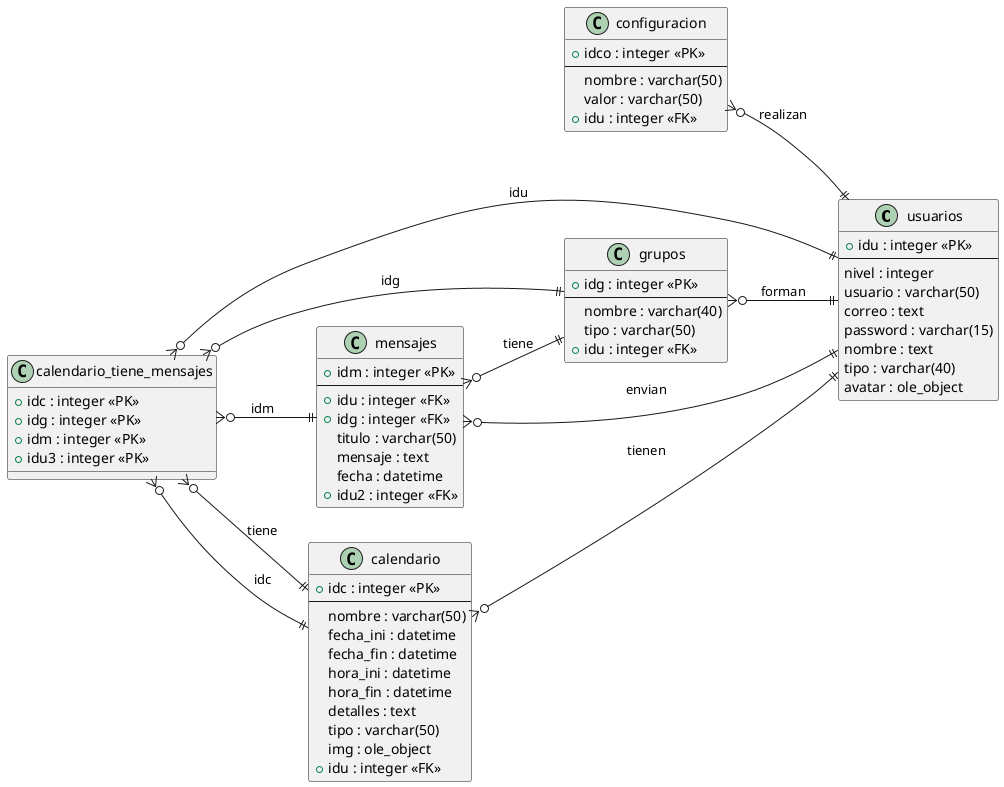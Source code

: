 @startuml
left to right direction
!define ENTITY class
!define PK <<PK>>
!define FK <<FK>>

ENTITY usuarios {
  + idu : integer PK
  --
  nivel : integer
  usuario : varchar(50)
  correo : text
  password : varchar(15)
  nombre : text
  tipo : varchar(40)
  avatar : ole_object
}

ENTITY configuracion {
  + idco : integer PK
  --
  nombre : varchar(50)
  valor : varchar(50)
  + idu : integer FK
}

ENTITY grupos {
  + idg : integer PK
  --
  nombre : varchar(40)
  tipo : varchar(50)
  + idu : integer FK
}

ENTITY mensajes {
  + idm : integer PK
  --
  + idu : integer FK
  + idg : integer FK
  titulo : varchar(50)
  mensaje : text
  fecha : datetime
  + idu2 : integer FK
}

ENTITY calendario {
  + idc : integer PK
  --
  nombre : varchar(50)
  fecha_ini : datetime
  fecha_fin : datetime
  hora_ini : datetime
  hora_fin : datetime
  detalles : text
  tipo : varchar(50)
  img : ole_object
  + idu : integer FK
}

ENTITY calendario_tiene_mensajes {
  + idc : integer PK
  + idg : integer PK
  + idm : integer PK
  + idu3 : integer PK
}

configuracion }o--|| usuarios : "realizan"
calendario }o--|| usuarios : "tienen"
grupos }o--|| usuarios : "forman"
mensajes }o--|| usuarios : "envian"

mensajes }o--|| grupos : "tiene"

calendario_tiene_mensajes }o--|| calendario : "tiene"

calendario_tiene_mensajes }o--|| calendario : "idc"
calendario_tiene_mensajes }o--|| grupos : "idg"
calendario_tiene_mensajes }o--|| mensajes : "idm"
calendario_tiene_mensajes }o--|| usuarios : "idu"


@enduml